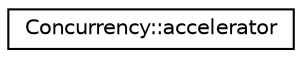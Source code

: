 digraph "Graphical Class Hierarchy"
{
  edge [fontname="Helvetica",fontsize="10",labelfontname="Helvetica",labelfontsize="10"];
  node [fontname="Helvetica",fontsize="10",shape=record];
  rankdir="LR";
  Node1 [label="Concurrency::accelerator",height=0.2,width=0.4,color="black", fillcolor="white", style="filled",URL="$classConcurrency_1_1accelerator.html",tooltip="Represents a physical accelerated computing device. "];
}
